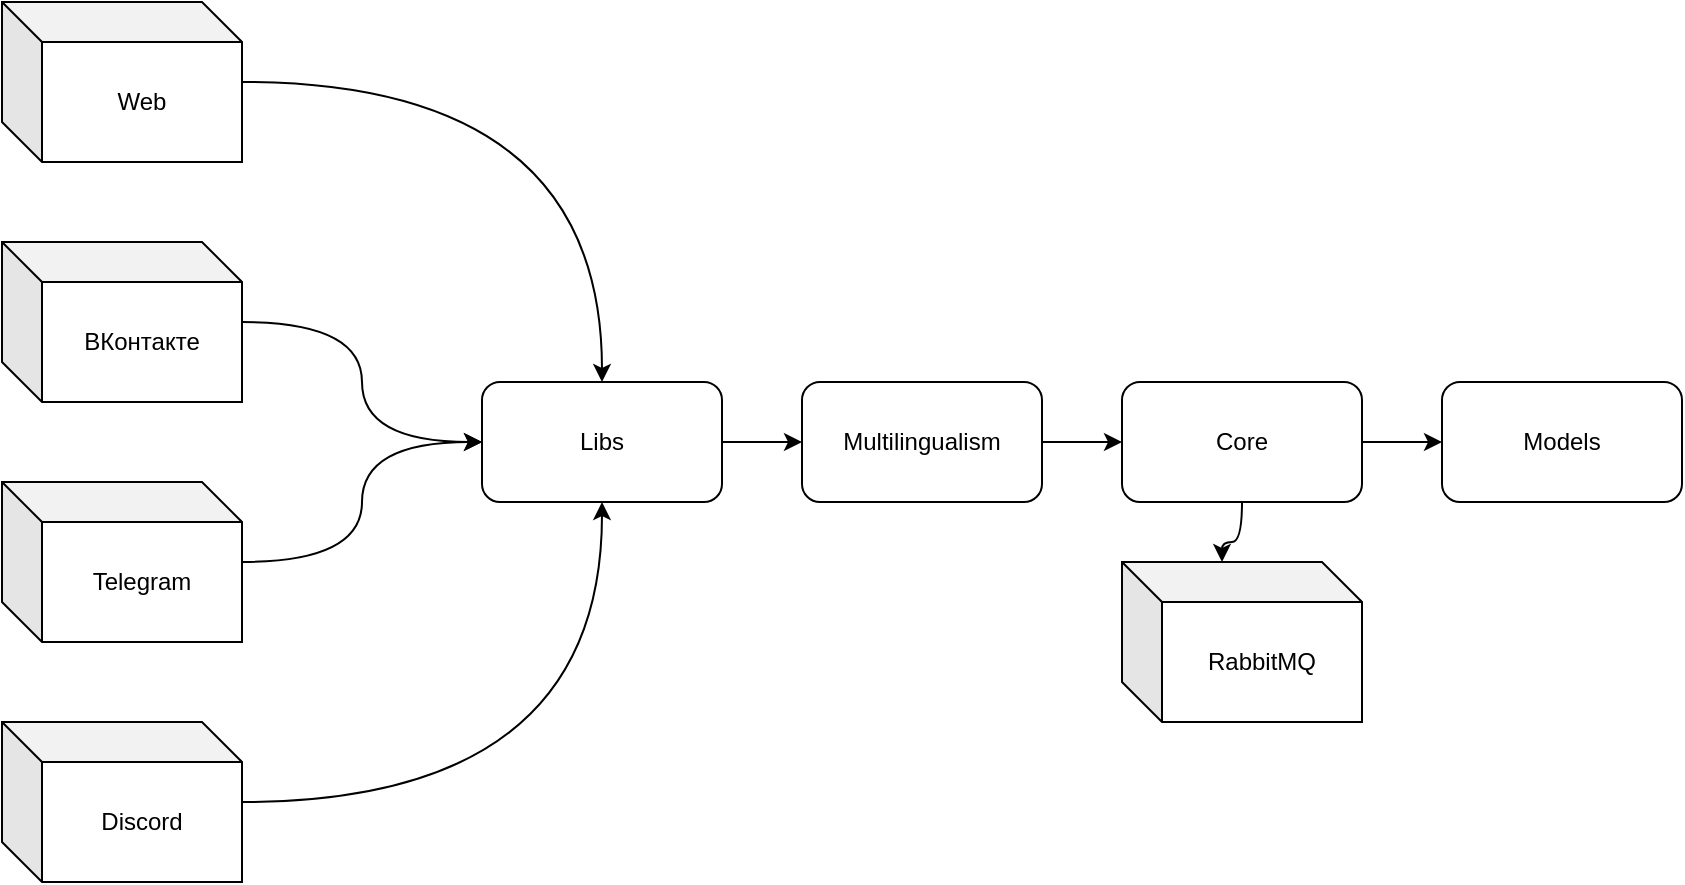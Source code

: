 <mxfile version="15.5.4" type="embed" pages="4"><diagram id="_tguxziWQnmMdVFg1VMq" name="Main"><mxGraphModel dx="677" dy="524" grid="1" gridSize="10" guides="1" tooltips="1" connect="1" arrows="1" fold="1" page="1" pageScale="1" pageWidth="850" pageHeight="1100" math="0" shadow="0"><root><mxCell id="0"/><mxCell id="1" parent="0"/><mxCell id="22" style="edgeStyle=orthogonalEdgeStyle;curved=1;rounded=0;orthogonalLoop=1;jettySize=auto;html=1;entryX=0;entryY=0.5;entryDx=0;entryDy=0;" parent="1" source="15" target="20" edge="1"><mxGeometry relative="1" as="geometry"/></mxCell><mxCell id="15" value="ВКонтакте" style="shape=cube;whiteSpace=wrap;html=1;boundedLbl=1;backgroundOutline=1;darkOpacity=0.05;darkOpacity2=0.1;" parent="1" vertex="1"><mxGeometry x="40" y="160" width="120" height="80" as="geometry"/></mxCell><mxCell id="23" style="edgeStyle=orthogonalEdgeStyle;curved=1;rounded=0;orthogonalLoop=1;jettySize=auto;html=1;" parent="1" source="16" target="20" edge="1"><mxGeometry relative="1" as="geometry"/></mxCell><mxCell id="16" value="Telegram" style="shape=cube;whiteSpace=wrap;html=1;boundedLbl=1;backgroundOutline=1;darkOpacity=0.05;darkOpacity2=0.1;" parent="1" vertex="1"><mxGeometry x="40" y="280" width="120" height="80" as="geometry"/></mxCell><mxCell id="24" style="edgeStyle=orthogonalEdgeStyle;curved=1;rounded=0;orthogonalLoop=1;jettySize=auto;html=1;" parent="1" source="18" target="20" edge="1"><mxGeometry relative="1" as="geometry"/></mxCell><mxCell id="18" value="Discord" style="shape=cube;whiteSpace=wrap;html=1;boundedLbl=1;backgroundOutline=1;darkOpacity=0.05;darkOpacity2=0.1;" parent="1" vertex="1"><mxGeometry x="40" y="400" width="120" height="80" as="geometry"/></mxCell><mxCell id="25" style="edgeStyle=orthogonalEdgeStyle;curved=1;rounded=0;orthogonalLoop=1;jettySize=auto;html=1;" parent="1" source="19" target="20" edge="1"><mxGeometry relative="1" as="geometry"/></mxCell><mxCell id="19" value="Web" style="shape=cube;whiteSpace=wrap;html=1;boundedLbl=1;backgroundOutline=1;darkOpacity=0.05;darkOpacity2=0.1;" parent="1" vertex="1"><mxGeometry x="40" y="40" width="120" height="80" as="geometry"/></mxCell><mxCell id="44" style="edgeStyle=orthogonalEdgeStyle;curved=1;rounded=0;orthogonalLoop=1;jettySize=auto;html=1;entryX=0;entryY=0.5;entryDx=0;entryDy=0;" parent="1" source="20" target="37" edge="1"><mxGeometry relative="1" as="geometry"/></mxCell><mxCell id="20" value="Libs" style="rounded=1;whiteSpace=wrap;html=1;" parent="1" vertex="1"><mxGeometry x="280" y="230" width="120" height="60" as="geometry"/></mxCell><mxCell id="46" style="edgeStyle=orthogonalEdgeStyle;curved=1;rounded=0;orthogonalLoop=1;jettySize=auto;html=1;entryX=0;entryY=0.5;entryDx=0;entryDy=0;" parent="1" source="33" target="35" edge="1"><mxGeometry relative="1" as="geometry"/></mxCell><mxCell id="56" style="edgeStyle=orthogonalEdgeStyle;curved=1;rounded=0;orthogonalLoop=1;jettySize=auto;html=1;entryX=0;entryY=0;entryDx=50;entryDy=0;entryPerimeter=0;" parent="1" source="33" target="55" edge="1"><mxGeometry relative="1" as="geometry"/></mxCell><mxCell id="33" value="Core" style="rounded=1;whiteSpace=wrap;html=1;" parent="1" vertex="1"><mxGeometry x="600" y="230" width="120" height="60" as="geometry"/></mxCell><mxCell id="35" value="Models" style="rounded=1;whiteSpace=wrap;html=1;" parent="1" vertex="1"><mxGeometry x="760" y="230" width="120" height="60" as="geometry"/></mxCell><mxCell id="45" style="edgeStyle=orthogonalEdgeStyle;curved=1;rounded=0;orthogonalLoop=1;jettySize=auto;html=1;entryX=0;entryY=0.5;entryDx=0;entryDy=0;" parent="1" source="37" target="33" edge="1"><mxGeometry relative="1" as="geometry"/></mxCell><mxCell id="37" value="Multilingualism" style="rounded=1;whiteSpace=wrap;html=1;" parent="1" vertex="1"><mxGeometry x="440" y="230" width="120" height="60" as="geometry"/></mxCell><mxCell id="55" value="RabbitMQ" style="shape=cube;whiteSpace=wrap;html=1;boundedLbl=1;backgroundOutline=1;darkOpacity=0.05;darkOpacity2=0.1;" parent="1" vertex="1"><mxGeometry x="600" y="320" width="120" height="80" as="geometry"/></mxCell></root></mxGraphModel></diagram><diagram id="May6QnMJAYIY2BVONrGA" name="Core"><mxGraphModel dx="677" dy="524" grid="1" gridSize="10" guides="1" tooltips="1" connect="1" arrows="1" fold="1" page="1" pageScale="1" pageWidth="850" pageHeight="1100" math="0" shadow="0"><root><mxCell id="7e8fSRfzPYebsekUzH-x-0"/><mxCell id="7e8fSRfzPYebsekUzH-x-1" parent="7e8fSRfzPYebsekUzH-x-0"/></root></mxGraphModel></diagram><diagram id="2_g3tmxjwuJssL7nFKMt" name="Models"><mxGraphModel dx="677" dy="524" grid="1" gridSize="10" guides="1" tooltips="1" connect="1" arrows="1" fold="1" page="1" pageScale="1" pageWidth="850" pageHeight="1100" math="0" shadow="0"><root><mxCell id="-RiYoMFNvj-Q_2YceL8M-0"/><mxCell id="-RiYoMFNvj-Q_2YceL8M-1" parent="-RiYoMFNvj-Q_2YceL8M-0"/><mxCell id="X7gaXrswr-NwVfDB-j7_-0" style="edgeStyle=orthogonalEdgeStyle;curved=1;rounded=0;orthogonalLoop=1;jettySize=auto;html=1;entryX=0;entryY=0.5;entryDx=0;entryDy=0;entryPerimeter=0;" parent="-RiYoMFNvj-Q_2YceL8M-1" source="_8C2gOtiLLM2nA47AhM0-0" target="3H_D_xd5elBjtsp65pPo-0" edge="1"><mxGeometry relative="1" as="geometry"/></mxCell><mxCell id="X7gaXrswr-NwVfDB-j7_-1" style="edgeStyle=orthogonalEdgeStyle;curved=1;rounded=0;orthogonalLoop=1;jettySize=auto;html=1;entryX=0;entryY=0.5;entryDx=0;entryDy=0;entryPerimeter=0;" parent="-RiYoMFNvj-Q_2YceL8M-1" source="_8C2gOtiLLM2nA47AhM0-0" target="3H_D_xd5elBjtsp65pPo-1" edge="1"><mxGeometry relative="1" as="geometry"/></mxCell><mxCell id="owzRaq5ZZ1Cn49vZlLvI-6" style="edgeStyle=orthogonalEdgeStyle;curved=1;rounded=0;orthogonalLoop=1;jettySize=auto;html=1;entryX=0;entryY=0.5;entryDx=0;entryDy=0;entryPerimeter=0;" parent="-RiYoMFNvj-Q_2YceL8M-1" source="_8C2gOtiLLM2nA47AhM0-0" target="owzRaq5ZZ1Cn49vZlLvI-4" edge="1"><mxGeometry relative="1" as="geometry"/></mxCell><mxCell id="_8C2gOtiLLM2nA47AhM0-0" value="Client" style="shape=cube;whiteSpace=wrap;html=1;boundedLbl=1;backgroundOutline=1;darkOpacity=0.05;darkOpacity2=0.1;" parent="-RiYoMFNvj-Q_2YceL8M-1" vertex="1"><mxGeometry x="40" y="240" width="120" height="80" as="geometry"/></mxCell><mxCell id="owzRaq5ZZ1Cn49vZlLvI-3" style="edgeStyle=orthogonalEdgeStyle;curved=1;rounded=0;orthogonalLoop=1;jettySize=auto;html=1;entryX=0;entryY=0.5;entryDx=0;entryDy=0;" parent="-RiYoMFNvj-Q_2YceL8M-1" source="3H_D_xd5elBjtsp65pPo-0" target="owzRaq5ZZ1Cn49vZlLvI-1" edge="1"><mxGeometry relative="1" as="geometry"/></mxCell><mxCell id="3H_D_xd5elBjtsp65pPo-0" value="MongoDB" style="shape=cylinder3;whiteSpace=wrap;html=1;boundedLbl=1;backgroundOutline=1;size=15;" parent="-RiYoMFNvj-Q_2YceL8M-1" vertex="1"><mxGeometry x="240" y="240" width="120" height="80" as="geometry"/></mxCell><mxCell id="owzRaq5ZZ1Cn49vZlLvI-2" style="edgeStyle=orthogonalEdgeStyle;curved=1;rounded=0;orthogonalLoop=1;jettySize=auto;html=1;entryX=0;entryY=0.5;entryDx=0;entryDy=0;" parent="-RiYoMFNvj-Q_2YceL8M-1" source="3H_D_xd5elBjtsp65pPo-1" target="owzRaq5ZZ1Cn49vZlLvI-0" edge="1"><mxGeometry relative="1" as="geometry"/></mxCell><mxCell id="3H_D_xd5elBjtsp65pPo-1" value="PostgreSQL" style="shape=cylinder3;whiteSpace=wrap;html=1;boundedLbl=1;backgroundOutline=1;size=15;" parent="-RiYoMFNvj-Q_2YceL8M-1" vertex="1"><mxGeometry x="240" y="120" width="120" height="80" as="geometry"/></mxCell><mxCell id="owzRaq5ZZ1Cn49vZlLvI-0" value="Return model" style="rounded=1;whiteSpace=wrap;html=1;" parent="-RiYoMFNvj-Q_2YceL8M-1" vertex="1"><mxGeometry x="400" y="130" width="120" height="60" as="geometry"/></mxCell><mxCell id="owzRaq5ZZ1Cn49vZlLvI-1" value="Return model" style="rounded=1;whiteSpace=wrap;html=1;" parent="-RiYoMFNvj-Q_2YceL8M-1" vertex="1"><mxGeometry x="400" y="250" width="120" height="60" as="geometry"/></mxCell><mxCell id="owzRaq5ZZ1Cn49vZlLvI-7" style="edgeStyle=orthogonalEdgeStyle;curved=1;rounded=0;orthogonalLoop=1;jettySize=auto;html=1;entryX=0;entryY=0.5;entryDx=0;entryDy=0;" parent="-RiYoMFNvj-Q_2YceL8M-1" source="owzRaq5ZZ1Cn49vZlLvI-4" target="owzRaq5ZZ1Cn49vZlLvI-5" edge="1"><mxGeometry relative="1" as="geometry"/></mxCell><mxCell id="owzRaq5ZZ1Cn49vZlLvI-4" value="Redis" style="shape=cylinder3;whiteSpace=wrap;html=1;boundedLbl=1;backgroundOutline=1;size=15;" parent="-RiYoMFNvj-Q_2YceL8M-1" vertex="1"><mxGeometry x="240" y="360" width="120" height="80" as="geometry"/></mxCell><mxCell id="owzRaq5ZZ1Cn49vZlLvI-5" value="Return model" style="rounded=1;whiteSpace=wrap;html=1;" parent="-RiYoMFNvj-Q_2YceL8M-1" vertex="1"><mxGeometry x="400" y="370" width="120" height="60" as="geometry"/></mxCell></root></mxGraphModel></diagram><diagram id="4IeeqRN1TOwBYvLhI6s3" name="Multilingualism"><mxGraphModel dx="677" dy="524" grid="1" gridSize="10" guides="1" tooltips="1" connect="1" arrows="1" fold="1" page="1" pageScale="1" pageWidth="850" pageHeight="1100" math="0" shadow="0"><root><mxCell id="XRzIxc5tps7FWRfjY7Mk-0"/><mxCell id="XRzIxc5tps7FWRfjY7Mk-1" parent="XRzIxc5tps7FWRfjY7Mk-0"/><mxCell id="jo1_CNDQ1TXQfBQWMBOP-0" style="edgeStyle=orthogonalEdgeStyle;curved=1;rounded=0;orthogonalLoop=1;jettySize=auto;html=1;entryX=0;entryY=0.5;entryDx=0;entryDy=0;entryPerimeter=0;strokeColor=default;" parent="XRzIxc5tps7FWRfjY7Mk-1" source="jo1_CNDQ1TXQfBQWMBOP-1" target="jo1_CNDQ1TXQfBQWMBOP-8" edge="1"><mxGeometry relative="1" as="geometry"/></mxCell><mxCell id="jo1_CNDQ1TXQfBQWMBOP-1" value="Client" style="shape=cube;whiteSpace=wrap;html=1;boundedLbl=1;backgroundOutline=1;darkOpacity=0.05;darkOpacity2=0.1;" parent="XRzIxc5tps7FWRfjY7Mk-1" vertex="1"><mxGeometry x="40" y="240" width="120" height="80" as="geometry"/></mxCell><mxCell id="jo1_CNDQ1TXQfBQWMBOP-2" style="edgeStyle=orthogonalEdgeStyle;curved=1;rounded=0;orthogonalLoop=1;jettySize=auto;html=1;entryX=0.5;entryY=1;entryDx=0;entryDy=0;strokeColor=default;" parent="XRzIxc5tps7FWRfjY7Mk-1" source="jo1_CNDQ1TXQfBQWMBOP-3" target="jo1_CNDQ1TXQfBQWMBOP-4" edge="1"><mxGeometry relative="1" as="geometry"/></mxCell><mxCell id="jo1_CNDQ1TXQfBQWMBOP-3" value="Enum Language" style="rounded=1;whiteSpace=wrap;html=1;" parent="XRzIxc5tps7FWRfjY7Mk-1" vertex="1"><mxGeometry x="200" y="140" width="120" height="60" as="geometry"/></mxCell><mxCell id="jo1_CNDQ1TXQfBQWMBOP-4" value="Language detected" style="rounded=1;whiteSpace=wrap;html=1;" parent="XRzIxc5tps7FWRfjY7Mk-1" vertex="1"><mxGeometry x="200" y="40" width="120" height="60" as="geometry"/></mxCell><mxCell id="jo1_CNDQ1TXQfBQWMBOP-5" style="edgeStyle=orthogonalEdgeStyle;curved=1;rounded=0;orthogonalLoop=1;jettySize=auto;html=1;entryX=0.5;entryY=1;entryDx=0;entryDy=0;" parent="XRzIxc5tps7FWRfjY7Mk-1" source="jo1_CNDQ1TXQfBQWMBOP-8" target="jo1_CNDQ1TXQfBQWMBOP-3" edge="1"><mxGeometry relative="1" as="geometry"/></mxCell><mxCell id="jo1_CNDQ1TXQfBQWMBOP-6" style="edgeStyle=orthogonalEdgeStyle;curved=1;rounded=0;orthogonalLoop=1;jettySize=auto;html=1;entryX=0;entryY=0.5;entryDx=0;entryDy=0;strokeColor=none;startArrow=none;" parent="XRzIxc5tps7FWRfjY7Mk-1" source="jo1_CNDQ1TXQfBQWMBOP-11" target="jo1_CNDQ1TXQfBQWMBOP-9" edge="1"><mxGeometry relative="1" as="geometry"/></mxCell><mxCell id="jo1_CNDQ1TXQfBQWMBOP-7" style="edgeStyle=orthogonalEdgeStyle;curved=1;rounded=0;orthogonalLoop=1;jettySize=auto;html=1;entryX=0;entryY=0.5;entryDx=0;entryDy=0;strokeColor=default;" parent="XRzIxc5tps7FWRfjY7Mk-1" source="jo1_CNDQ1TXQfBQWMBOP-8" target="jo1_CNDQ1TXQfBQWMBOP-11" edge="1"><mxGeometry relative="1" as="geometry"/></mxCell><mxCell id="jo1_CNDQ1TXQfBQWMBOP-8" value="MongoDB" style="shape=cylinder3;whiteSpace=wrap;html=1;boundedLbl=1;backgroundOutline=1;size=15;" parent="XRzIxc5tps7FWRfjY7Mk-1" vertex="1"><mxGeometry x="200" y="240" width="120" height="80" as="geometry"/></mxCell><mxCell id="jo1_CNDQ1TXQfBQWMBOP-9" value="Return phrase" style="rounded=1;whiteSpace=wrap;html=1;" parent="XRzIxc5tps7FWRfjY7Mk-1" vertex="1"><mxGeometry x="520" y="250" width="120" height="60" as="geometry"/></mxCell><mxCell id="jo1_CNDQ1TXQfBQWMBOP-10" style="edgeStyle=orthogonalEdgeStyle;curved=1;rounded=0;orthogonalLoop=1;jettySize=auto;html=1;entryX=0;entryY=0.5;entryDx=0;entryDy=0;strokeColor=default;" parent="XRzIxc5tps7FWRfjY7Mk-1" source="jo1_CNDQ1TXQfBQWMBOP-11" target="jo1_CNDQ1TXQfBQWMBOP-9" edge="1"><mxGeometry relative="1" as="geometry"/></mxCell><mxCell id="jo1_CNDQ1TXQfBQWMBOP-11" value="Phrase detected" style="rounded=1;whiteSpace=wrap;html=1;" parent="XRzIxc5tps7FWRfjY7Mk-1" vertex="1"><mxGeometry x="360" y="250" width="120" height="60" as="geometry"/></mxCell><mxCell id="jo1_CNDQ1TXQfBQWMBOP-12" value="" style="edgeStyle=orthogonalEdgeStyle;curved=1;rounded=0;orthogonalLoop=1;jettySize=auto;html=1;entryX=0;entryY=0.5;entryDx=0;entryDy=0;strokeColor=none;endArrow=none;" parent="XRzIxc5tps7FWRfjY7Mk-1" source="jo1_CNDQ1TXQfBQWMBOP-8" target="jo1_CNDQ1TXQfBQWMBOP-11" edge="1"><mxGeometry relative="1" as="geometry"><mxPoint x="320" y="280" as="sourcePoint"/><mxPoint x="600" y="280" as="targetPoint"/></mxGeometry></mxCell></root></mxGraphModel></diagram></mxfile>